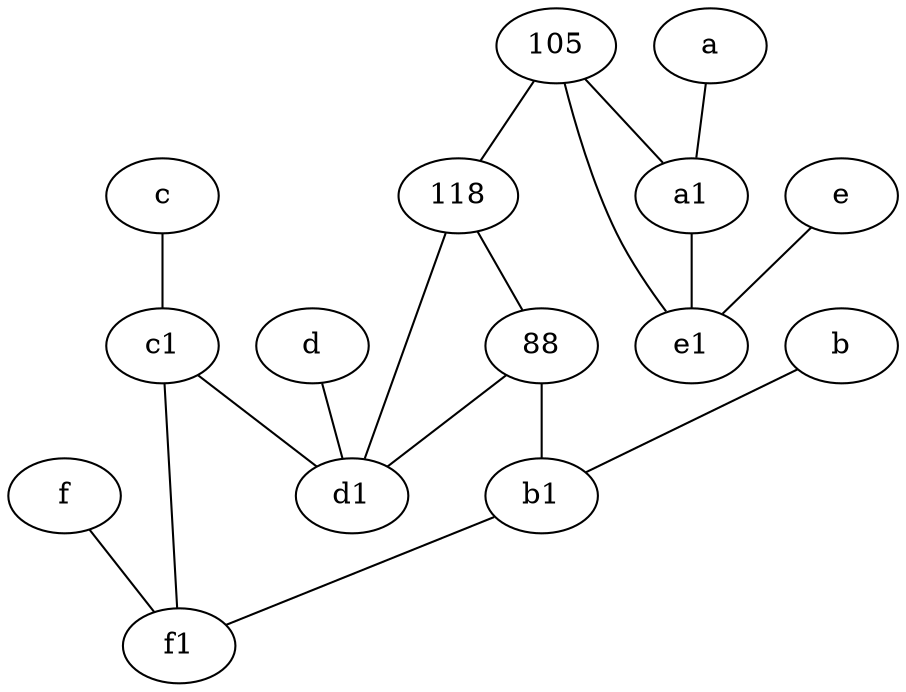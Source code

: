 graph {
	node [labelfontsize=50]
	d [labelfontsize=50 pos="2,5!"]
	b [labelfontsize=50 pos="10,4!"]
	c1 [labelfontsize=50 pos="4.5,3!"]
	c [labelfontsize=50 pos="4.5,2!"]
	105 [labelfontsize=50]
	f1 [labelfontsize=50 pos="3,8!"]
	a [labelfontsize=50 pos="8,2!"]
	88 [labelfontsize=50]
	d1 [labelfontsize=50 pos="3,5!"]
	e [labelfontsize=50 pos="7,9!"]
	f [labelfontsize=50 pos="3,9!"]
	a1 [labelfontsize=50 pos="8,3!"]
	118 [labelfontsize=50]
	b1 [labelfontsize=50 pos="9,4!"]
	e1 [labelfontsize=50 pos="7,7!"]
	a -- a1
	88 -- b1
	c -- c1
	a1 -- e1
	e -- e1
	b1 -- f1
	c1 -- f1
	105 -- e1
	c1 -- d1
	105 -- a1
	d -- d1
	118 -- 88
	118 -- d1
	f -- f1
	105 -- 118
	b -- b1
	88 -- d1
}
